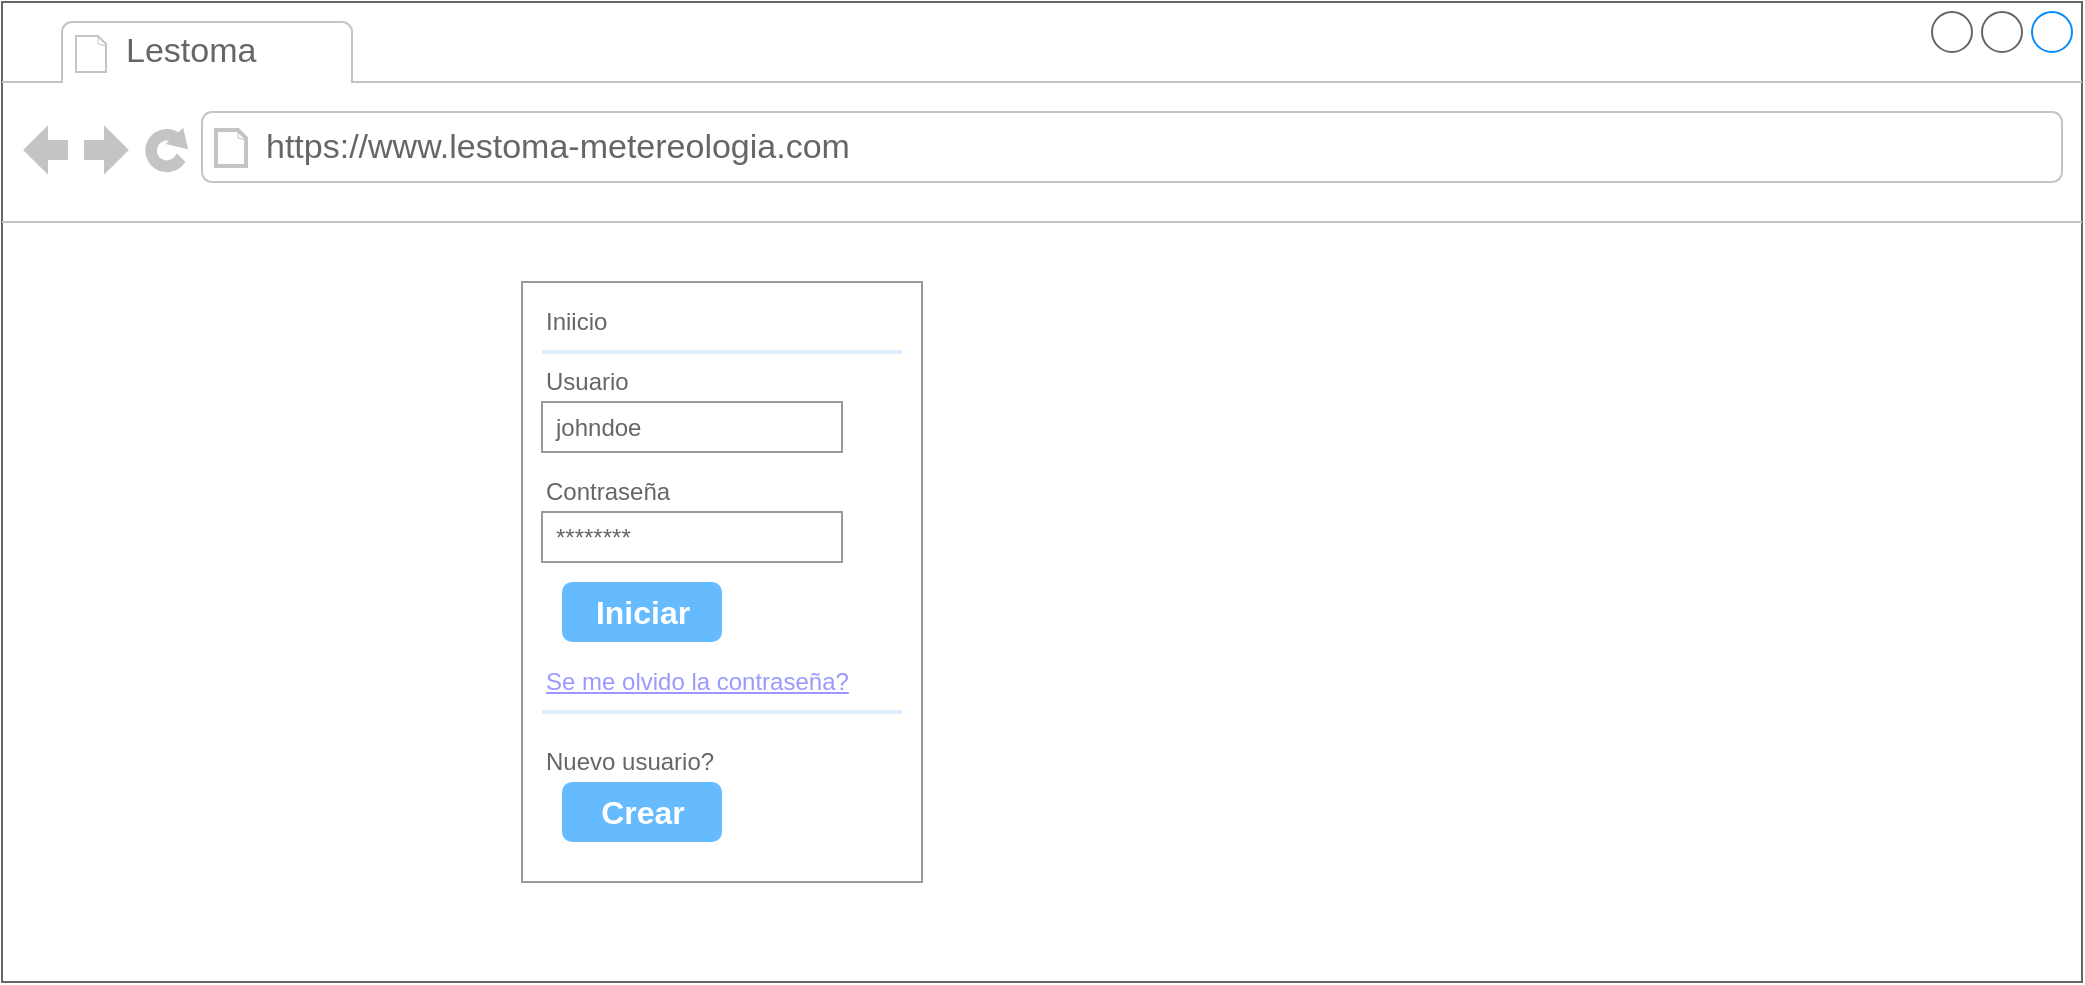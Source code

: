 <mxfile version="20.2.7" type="github">
  <diagram id="WOOm_6x3Kk8XzFSkVoS7" name="Página-1">
    <mxGraphModel dx="1021" dy="525" grid="1" gridSize="10" guides="1" tooltips="1" connect="1" arrows="1" fold="1" page="1" pageScale="1" pageWidth="827" pageHeight="1169" math="0" shadow="0">
      <root>
        <mxCell id="0" />
        <mxCell id="1" parent="0" />
        <mxCell id="oT_HpWVaEwHiBwmsmNvY-1" value="" style="strokeWidth=1;shadow=0;dashed=0;align=center;html=1;shape=mxgraph.mockup.containers.browserWindow;rSize=0;strokeColor=#666666;strokeColor2=#008cff;strokeColor3=#c4c4c4;mainText=,;recursiveResize=0;" vertex="1" parent="1">
          <mxGeometry x="80" y="40" width="1040" height="490" as="geometry" />
        </mxCell>
        <mxCell id="oT_HpWVaEwHiBwmsmNvY-2" value="Lestoma&amp;nbsp;" style="strokeWidth=1;shadow=0;dashed=0;align=center;html=1;shape=mxgraph.mockup.containers.anchor;fontSize=17;fontColor=#666666;align=left;" vertex="1" parent="oT_HpWVaEwHiBwmsmNvY-1">
          <mxGeometry x="60" y="12" width="110" height="26" as="geometry" />
        </mxCell>
        <mxCell id="oT_HpWVaEwHiBwmsmNvY-3" value="https://www.lestoma-metereologia.com&lt;br&gt;" style="strokeWidth=1;shadow=0;dashed=0;align=center;html=1;shape=mxgraph.mockup.containers.anchor;rSize=0;fontSize=17;fontColor=#666666;align=left;" vertex="1" parent="oT_HpWVaEwHiBwmsmNvY-1">
          <mxGeometry x="130" y="60" width="250" height="26" as="geometry" />
        </mxCell>
        <mxCell id="oT_HpWVaEwHiBwmsmNvY-4" value="" style="strokeWidth=1;shadow=0;dashed=0;align=center;html=1;shape=mxgraph.mockup.forms.rrect;rSize=0;strokeColor=#999999;fillColor=#ffffff;" vertex="1" parent="oT_HpWVaEwHiBwmsmNvY-1">
          <mxGeometry x="260" y="140" width="200" height="300" as="geometry" />
        </mxCell>
        <mxCell id="oT_HpWVaEwHiBwmsmNvY-5" value="Iniicio" style="strokeWidth=1;shadow=0;dashed=0;align=center;html=1;shape=mxgraph.mockup.forms.anchor;fontSize=12;fontColor=#666666;align=left;resizeWidth=1;spacingLeft=0;" vertex="1" parent="oT_HpWVaEwHiBwmsmNvY-4">
          <mxGeometry width="100" height="20" relative="1" as="geometry">
            <mxPoint x="10" y="10" as="offset" />
          </mxGeometry>
        </mxCell>
        <mxCell id="oT_HpWVaEwHiBwmsmNvY-6" value="" style="shape=line;strokeColor=#ddeeff;strokeWidth=2;html=1;resizeWidth=1;" vertex="1" parent="oT_HpWVaEwHiBwmsmNvY-4">
          <mxGeometry width="180" height="10" relative="1" as="geometry">
            <mxPoint x="10" y="30" as="offset" />
          </mxGeometry>
        </mxCell>
        <mxCell id="oT_HpWVaEwHiBwmsmNvY-7" value="Usuario" style="strokeWidth=1;shadow=0;dashed=0;align=center;html=1;shape=mxgraph.mockup.forms.anchor;fontSize=12;fontColor=#666666;align=left;resizeWidth=1;spacingLeft=0;" vertex="1" parent="oT_HpWVaEwHiBwmsmNvY-4">
          <mxGeometry width="100" height="20" relative="1" as="geometry">
            <mxPoint x="10" y="40" as="offset" />
          </mxGeometry>
        </mxCell>
        <mxCell id="oT_HpWVaEwHiBwmsmNvY-8" value="johndoe" style="strokeWidth=1;shadow=0;dashed=0;align=center;html=1;shape=mxgraph.mockup.forms.rrect;rSize=0;strokeColor=#999999;fontColor=#666666;align=left;spacingLeft=5;resizeWidth=1;" vertex="1" parent="oT_HpWVaEwHiBwmsmNvY-4">
          <mxGeometry width="150" height="25" relative="1" as="geometry">
            <mxPoint x="10" y="60" as="offset" />
          </mxGeometry>
        </mxCell>
        <mxCell id="oT_HpWVaEwHiBwmsmNvY-9" value="Contraseña" style="strokeWidth=1;shadow=0;dashed=0;align=center;html=1;shape=mxgraph.mockup.forms.anchor;fontSize=12;fontColor=#666666;align=left;resizeWidth=1;spacingLeft=0;" vertex="1" parent="oT_HpWVaEwHiBwmsmNvY-4">
          <mxGeometry width="100" height="20" relative="1" as="geometry">
            <mxPoint x="10" y="95" as="offset" />
          </mxGeometry>
        </mxCell>
        <mxCell id="oT_HpWVaEwHiBwmsmNvY-10" value="********" style="strokeWidth=1;shadow=0;dashed=0;align=center;html=1;shape=mxgraph.mockup.forms.rrect;rSize=0;strokeColor=#999999;fontColor=#666666;align=left;spacingLeft=5;resizeWidth=1;" vertex="1" parent="oT_HpWVaEwHiBwmsmNvY-4">
          <mxGeometry width="150" height="25" relative="1" as="geometry">
            <mxPoint x="10" y="115" as="offset" />
          </mxGeometry>
        </mxCell>
        <mxCell id="oT_HpWVaEwHiBwmsmNvY-11" value="Iniciar" style="strokeWidth=1;shadow=0;dashed=0;align=center;html=1;shape=mxgraph.mockup.forms.rrect;rSize=5;strokeColor=none;fontColor=#ffffff;fillColor=#66bbff;fontSize=16;fontStyle=1;" vertex="1" parent="oT_HpWVaEwHiBwmsmNvY-4">
          <mxGeometry y="1" width="80" height="30" relative="1" as="geometry">
            <mxPoint x="20" y="-150" as="offset" />
          </mxGeometry>
        </mxCell>
        <mxCell id="oT_HpWVaEwHiBwmsmNvY-12" value="Se me olvido la contraseña?" style="strokeWidth=1;shadow=0;dashed=0;align=center;html=1;shape=mxgraph.mockup.forms.anchor;fontSize=12;fontColor=#9999ff;align=left;spacingLeft=0;fontStyle=4;resizeWidth=1;" vertex="1" parent="oT_HpWVaEwHiBwmsmNvY-4">
          <mxGeometry y="1" width="150" height="20" relative="1" as="geometry">
            <mxPoint x="10" y="-110" as="offset" />
          </mxGeometry>
        </mxCell>
        <mxCell id="oT_HpWVaEwHiBwmsmNvY-13" value="" style="shape=line;strokeColor=#ddeeff;strokeWidth=2;html=1;resizeWidth=1;" vertex="1" parent="oT_HpWVaEwHiBwmsmNvY-4">
          <mxGeometry y="1" width="180" height="10" relative="1" as="geometry">
            <mxPoint x="10" y="-90" as="offset" />
          </mxGeometry>
        </mxCell>
        <mxCell id="oT_HpWVaEwHiBwmsmNvY-14" value="Nuevo usuario?" style="strokeWidth=1;shadow=0;dashed=0;align=center;html=1;shape=mxgraph.mockup.forms.anchor;fontSize=12;fontColor=#666666;align=left;spacingLeft=0;resizeWidth=1;" vertex="1" parent="oT_HpWVaEwHiBwmsmNvY-4">
          <mxGeometry y="1" width="150" height="20" relative="1" as="geometry">
            <mxPoint x="10" y="-70" as="offset" />
          </mxGeometry>
        </mxCell>
        <mxCell id="oT_HpWVaEwHiBwmsmNvY-15" value="Crear" style="strokeWidth=1;shadow=0;dashed=0;align=center;html=1;shape=mxgraph.mockup.forms.rrect;rSize=5;strokeColor=none;fontColor=#ffffff;fillColor=#66bbff;fontSize=16;fontStyle=1;" vertex="1" parent="oT_HpWVaEwHiBwmsmNvY-4">
          <mxGeometry y="1" width="80" height="30" relative="1" as="geometry">
            <mxPoint x="20" y="-50" as="offset" />
          </mxGeometry>
        </mxCell>
      </root>
    </mxGraphModel>
  </diagram>
</mxfile>
